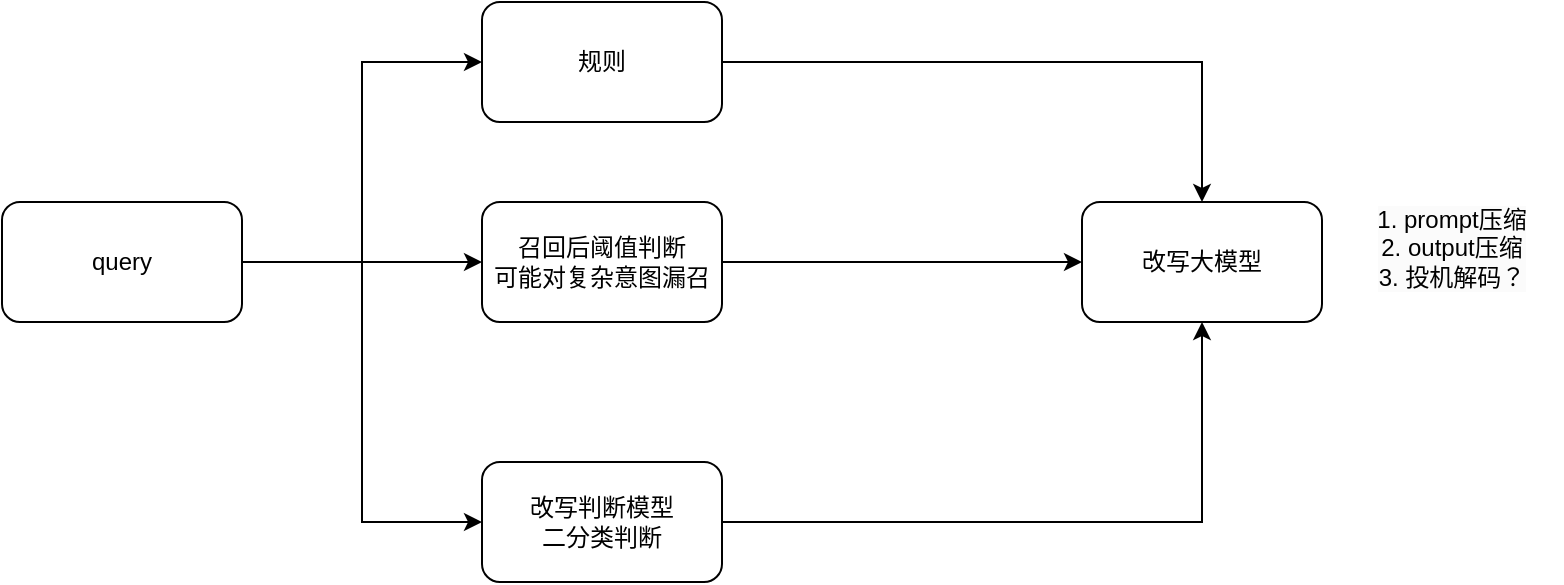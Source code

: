 <mxfile version="25.0.3">
  <diagram name="第 1 页" id="55Fh4iXf_mwpkjyxrRwq">
    <mxGraphModel dx="1050" dy="530" grid="1" gridSize="10" guides="1" tooltips="1" connect="1" arrows="1" fold="1" page="1" pageScale="1" pageWidth="3300" pageHeight="4681" math="0" shadow="0">
      <root>
        <mxCell id="0" />
        <mxCell id="1" parent="0" />
        <mxCell id="tAcMf0_6YJMUeLq8fmDG-5" style="edgeStyle=orthogonalEdgeStyle;rounded=0;orthogonalLoop=1;jettySize=auto;html=1;entryX=0;entryY=0.5;entryDx=0;entryDy=0;" edge="1" parent="1" source="tAcMf0_6YJMUeLq8fmDG-1" target="tAcMf0_6YJMUeLq8fmDG-4">
          <mxGeometry relative="1" as="geometry" />
        </mxCell>
        <mxCell id="tAcMf0_6YJMUeLq8fmDG-12" value="" style="edgeStyle=orthogonalEdgeStyle;rounded=0;orthogonalLoop=1;jettySize=auto;html=1;" edge="1" parent="1" source="tAcMf0_6YJMUeLq8fmDG-1" target="tAcMf0_6YJMUeLq8fmDG-11">
          <mxGeometry relative="1" as="geometry" />
        </mxCell>
        <mxCell id="tAcMf0_6YJMUeLq8fmDG-17" value="" style="edgeStyle=orthogonalEdgeStyle;rounded=0;orthogonalLoop=1;jettySize=auto;html=1;" edge="1" parent="1" source="tAcMf0_6YJMUeLq8fmDG-1" target="tAcMf0_6YJMUeLq8fmDG-16">
          <mxGeometry relative="1" as="geometry">
            <Array as="points">
              <mxPoint x="200" y="240" />
              <mxPoint x="200" y="140" />
            </Array>
          </mxGeometry>
        </mxCell>
        <mxCell id="tAcMf0_6YJMUeLq8fmDG-1" value="query" style="rounded=1;whiteSpace=wrap;html=1;" vertex="1" parent="1">
          <mxGeometry x="20" y="210" width="120" height="60" as="geometry" />
        </mxCell>
        <mxCell id="tAcMf0_6YJMUeLq8fmDG-2" value="改写大模型" style="whiteSpace=wrap;html=1;rounded=1;" vertex="1" parent="1">
          <mxGeometry x="560" y="210" width="120" height="60" as="geometry" />
        </mxCell>
        <mxCell id="tAcMf0_6YJMUeLq8fmDG-13" style="edgeStyle=orthogonalEdgeStyle;rounded=0;orthogonalLoop=1;jettySize=auto;html=1;entryX=0.5;entryY=1;entryDx=0;entryDy=0;" edge="1" parent="1" source="tAcMf0_6YJMUeLq8fmDG-4" target="tAcMf0_6YJMUeLq8fmDG-2">
          <mxGeometry relative="1" as="geometry" />
        </mxCell>
        <mxCell id="tAcMf0_6YJMUeLq8fmDG-4" value="改写判断模型&lt;div&gt;二分类判断&lt;/div&gt;" style="rounded=1;whiteSpace=wrap;html=1;" vertex="1" parent="1">
          <mxGeometry x="260" y="340" width="120" height="60" as="geometry" />
        </mxCell>
        <mxCell id="tAcMf0_6YJMUeLq8fmDG-10" value="&#xa;&lt;span style=&quot;color: rgb(0, 0, 0); font-family: Helvetica; font-size: 12px; font-style: normal; font-variant-ligatures: normal; font-variant-caps: normal; font-weight: 400; letter-spacing: normal; orphans: 2; text-align: center; text-indent: 0px; text-transform: none; widows: 2; word-spacing: 0px; -webkit-text-stroke-width: 0px; white-space: normal; background-color: rgb(251, 251, 251); text-decoration-thickness: initial; text-decoration-style: initial; text-decoration-color: initial; display: inline !important; float: none;&quot;&gt;1. prompt压缩&lt;/span&gt;&lt;div style=&quot;forced-color-adjust: none; color: rgb(0, 0, 0); font-family: Helvetica; font-size: 12px; font-style: normal; font-variant-ligatures: normal; font-variant-caps: normal; font-weight: 400; letter-spacing: normal; orphans: 2; text-align: center; text-indent: 0px; text-transform: none; widows: 2; word-spacing: 0px; -webkit-text-stroke-width: 0px; white-space: normal; background-color: rgb(251, 251, 251); text-decoration-thickness: initial; text-decoration-style: initial; text-decoration-color: initial;&quot;&gt;2. output压缩&lt;/div&gt;&lt;div style=&quot;forced-color-adjust: none; color: rgb(0, 0, 0); font-family: Helvetica; font-size: 12px; font-style: normal; font-variant-ligatures: normal; font-variant-caps: normal; font-weight: 400; letter-spacing: normal; orphans: 2; text-align: center; text-indent: 0px; text-transform: none; widows: 2; word-spacing: 0px; -webkit-text-stroke-width: 0px; white-space: normal; background-color: rgb(251, 251, 251); text-decoration-thickness: initial; text-decoration-style: initial; text-decoration-color: initial;&quot;&gt;3. 投机解码？&lt;/div&gt;&#xa;&#xa;" style="text;html=1;align=center;verticalAlign=middle;whiteSpace=wrap;rounded=0;" vertex="1" parent="1">
          <mxGeometry x="690" y="225" width="110" height="30" as="geometry" />
        </mxCell>
        <mxCell id="tAcMf0_6YJMUeLq8fmDG-14" style="edgeStyle=orthogonalEdgeStyle;rounded=0;orthogonalLoop=1;jettySize=auto;html=1;" edge="1" parent="1" source="tAcMf0_6YJMUeLq8fmDG-11" target="tAcMf0_6YJMUeLq8fmDG-2">
          <mxGeometry relative="1" as="geometry" />
        </mxCell>
        <mxCell id="tAcMf0_6YJMUeLq8fmDG-11" value="召回后阈值判断&lt;div&gt;可能对复杂意图漏召&lt;/div&gt;" style="rounded=1;whiteSpace=wrap;html=1;" vertex="1" parent="1">
          <mxGeometry x="260" y="210" width="120" height="60" as="geometry" />
        </mxCell>
        <mxCell id="tAcMf0_6YJMUeLq8fmDG-18" style="edgeStyle=orthogonalEdgeStyle;rounded=0;orthogonalLoop=1;jettySize=auto;html=1;" edge="1" parent="1" source="tAcMf0_6YJMUeLq8fmDG-16" target="tAcMf0_6YJMUeLq8fmDG-2">
          <mxGeometry relative="1" as="geometry" />
        </mxCell>
        <mxCell id="tAcMf0_6YJMUeLq8fmDG-16" value="规则" style="rounded=1;whiteSpace=wrap;html=1;" vertex="1" parent="1">
          <mxGeometry x="260" y="110" width="120" height="60" as="geometry" />
        </mxCell>
      </root>
    </mxGraphModel>
  </diagram>
</mxfile>
